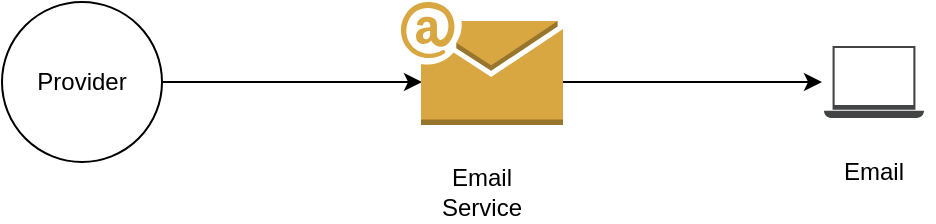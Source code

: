 <mxfile version="26.2.12">
  <diagram name="Page-1" id="IR86y4h4N_Sz3P47edoH">
    <mxGraphModel dx="1428" dy="790" grid="1" gridSize="10" guides="1" tooltips="1" connect="1" arrows="1" fold="1" page="1" pageScale="1" pageWidth="850" pageHeight="1100" math="0" shadow="0">
      <root>
        <mxCell id="0" />
        <mxCell id="1" parent="0" />
        <mxCell id="vGu7ZvFE66Z81DEIiD86-1" style="edgeStyle=orthogonalEdgeStyle;rounded=0;orthogonalLoop=1;jettySize=auto;html=1;exitX=1;exitY=0.5;exitDx=0;exitDy=0;" edge="1" parent="1" source="vGu7ZvFE66Z81DEIiD86-2">
          <mxGeometry relative="1" as="geometry">
            <mxPoint x="409" y="400" as="targetPoint" />
          </mxGeometry>
        </mxCell>
        <mxCell id="vGu7ZvFE66Z81DEIiD86-2" value="Provider" style="ellipse;whiteSpace=wrap;html=1;aspect=fixed;" vertex="1" parent="1">
          <mxGeometry x="199" y="360" width="80" height="80" as="geometry" />
        </mxCell>
        <mxCell id="vGu7ZvFE66Z81DEIiD86-3" style="edgeStyle=orthogonalEdgeStyle;rounded=0;orthogonalLoop=1;jettySize=auto;html=1;" edge="1" parent="1">
          <mxGeometry relative="1" as="geometry">
            <mxPoint x="478.2" y="400" as="sourcePoint" />
            <mxPoint x="609" y="400" as="targetPoint" />
          </mxGeometry>
        </mxCell>
        <mxCell id="vGu7ZvFE66Z81DEIiD86-6" value="Email" style="text;html=1;align=center;verticalAlign=middle;whiteSpace=wrap;rounded=0;" vertex="1" parent="1">
          <mxGeometry x="605" y="430" width="60" height="30" as="geometry" />
        </mxCell>
        <mxCell id="vGu7ZvFE66Z81DEIiD86-7" value="Email Service" style="text;html=1;align=center;verticalAlign=middle;whiteSpace=wrap;rounded=0;" vertex="1" parent="1">
          <mxGeometry x="409" y="440" width="60" height="30" as="geometry" />
        </mxCell>
        <mxCell id="vGu7ZvFE66Z81DEIiD86-9" value="" style="outlineConnect=0;dashed=0;verticalLabelPosition=bottom;verticalAlign=top;align=center;html=1;shape=mxgraph.aws3.email;fillColor=#D9A741;gradientColor=none;" vertex="1" parent="1">
          <mxGeometry x="398.5" y="360" width="81" height="61.5" as="geometry" />
        </mxCell>
        <mxCell id="vGu7ZvFE66Z81DEIiD86-10" value="" style="sketch=0;pointerEvents=1;shadow=0;dashed=0;html=1;strokeColor=none;fillColor=#434445;aspect=fixed;labelPosition=center;verticalLabelPosition=bottom;verticalAlign=top;align=center;outlineConnect=0;shape=mxgraph.vvd.laptop;" vertex="1" parent="1">
          <mxGeometry x="610" y="382" width="50" height="36" as="geometry" />
        </mxCell>
      </root>
    </mxGraphModel>
  </diagram>
</mxfile>
